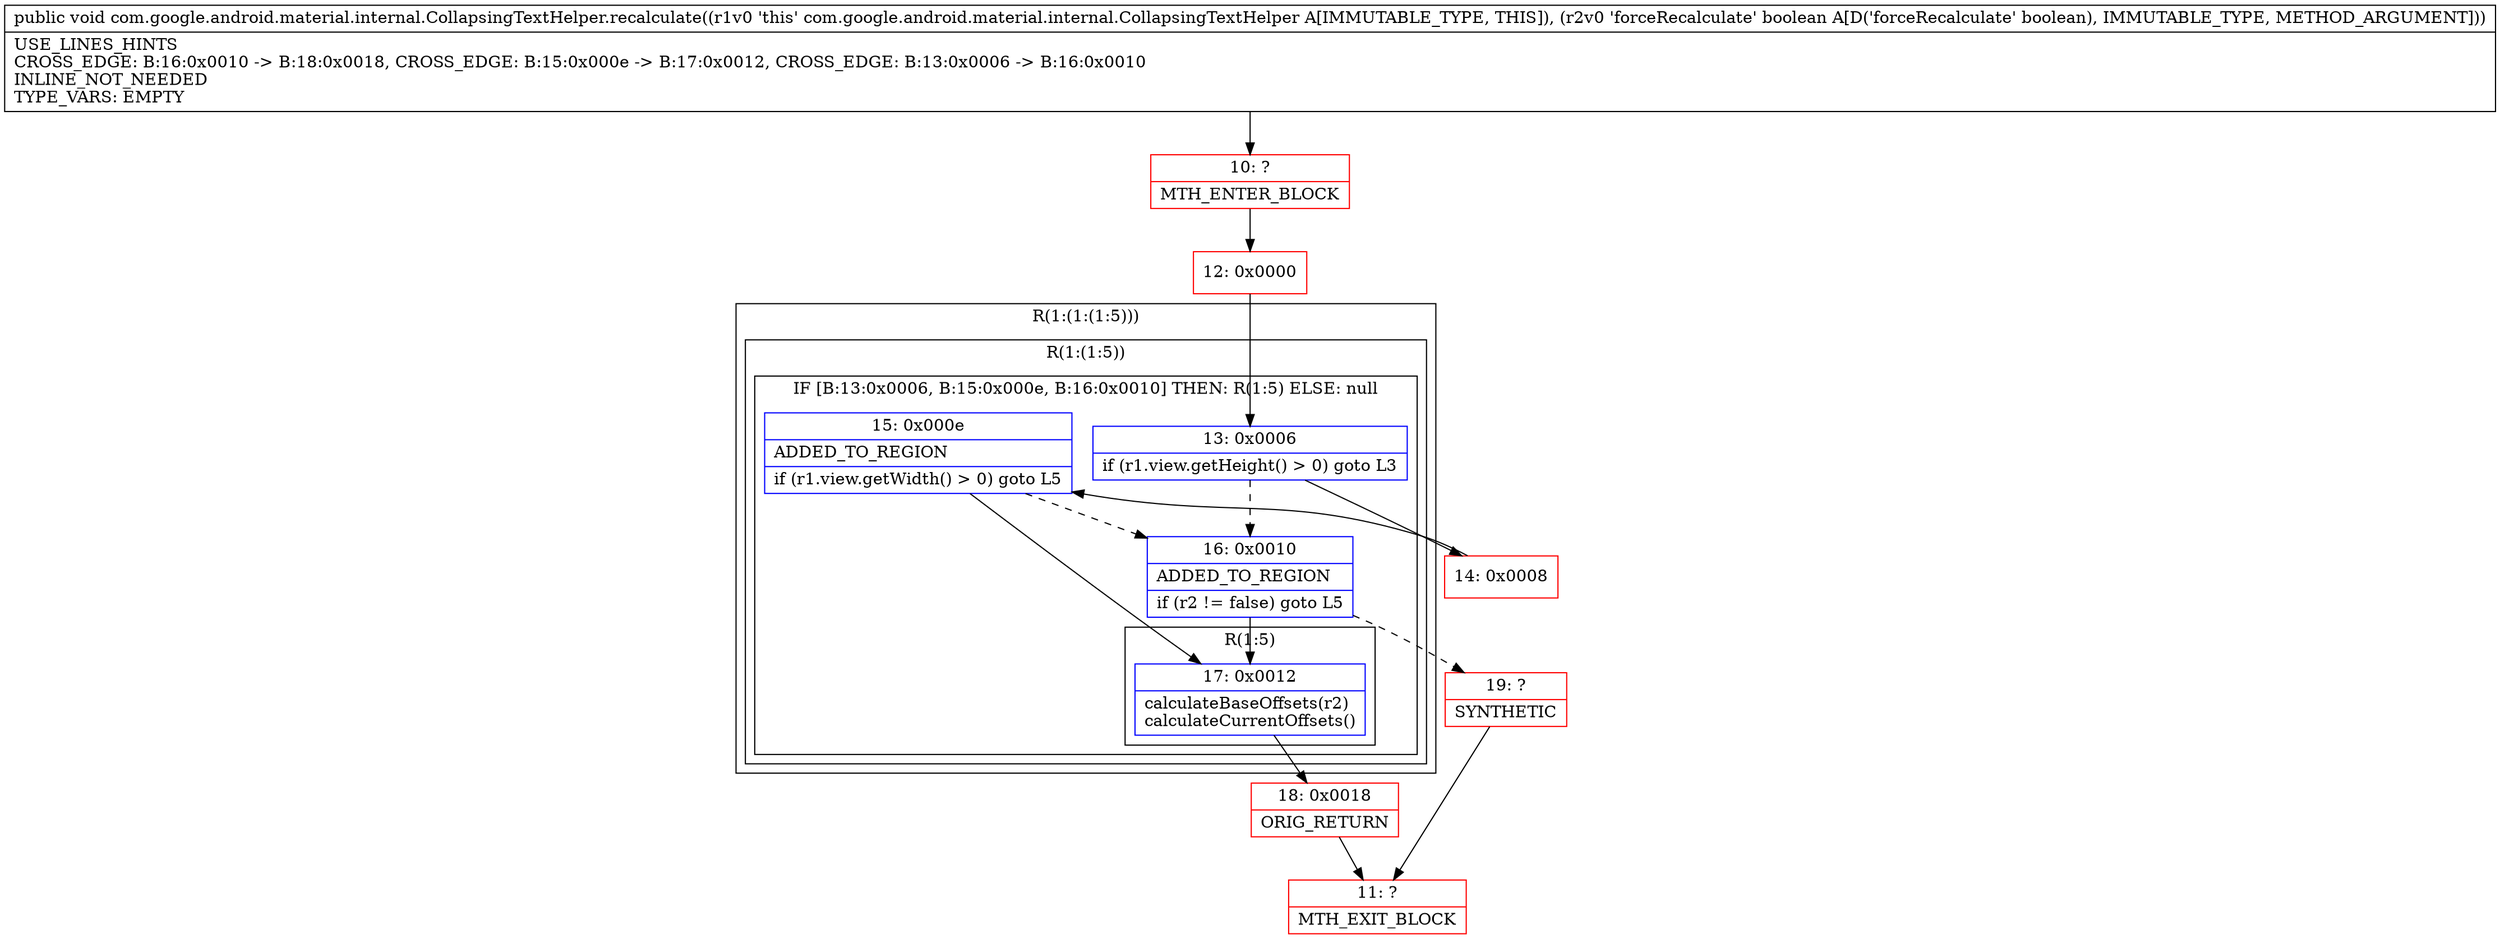 digraph "CFG forcom.google.android.material.internal.CollapsingTextHelper.recalculate(Z)V" {
subgraph cluster_Region_1522432162 {
label = "R(1:(1:(1:5)))";
node [shape=record,color=blue];
subgraph cluster_Region_1253566349 {
label = "R(1:(1:5))";
node [shape=record,color=blue];
subgraph cluster_IfRegion_1700043529 {
label = "IF [B:13:0x0006, B:15:0x000e, B:16:0x0010] THEN: R(1:5) ELSE: null";
node [shape=record,color=blue];
Node_13 [shape=record,label="{13\:\ 0x0006|if (r1.view.getHeight() \> 0) goto L3\l}"];
Node_15 [shape=record,label="{15\:\ 0x000e|ADDED_TO_REGION\l|if (r1.view.getWidth() \> 0) goto L5\l}"];
Node_16 [shape=record,label="{16\:\ 0x0010|ADDED_TO_REGION\l|if (r2 != false) goto L5\l}"];
subgraph cluster_Region_1430132780 {
label = "R(1:5)";
node [shape=record,color=blue];
Node_17 [shape=record,label="{17\:\ 0x0012|calculateBaseOffsets(r2)\lcalculateCurrentOffsets()\l}"];
}
}
}
}
Node_10 [shape=record,color=red,label="{10\:\ ?|MTH_ENTER_BLOCK\l}"];
Node_12 [shape=record,color=red,label="{12\:\ 0x0000}"];
Node_14 [shape=record,color=red,label="{14\:\ 0x0008}"];
Node_18 [shape=record,color=red,label="{18\:\ 0x0018|ORIG_RETURN\l}"];
Node_11 [shape=record,color=red,label="{11\:\ ?|MTH_EXIT_BLOCK\l}"];
Node_19 [shape=record,color=red,label="{19\:\ ?|SYNTHETIC\l}"];
MethodNode[shape=record,label="{public void com.google.android.material.internal.CollapsingTextHelper.recalculate((r1v0 'this' com.google.android.material.internal.CollapsingTextHelper A[IMMUTABLE_TYPE, THIS]), (r2v0 'forceRecalculate' boolean A[D('forceRecalculate' boolean), IMMUTABLE_TYPE, METHOD_ARGUMENT]))  | USE_LINES_HINTS\lCROSS_EDGE: B:16:0x0010 \-\> B:18:0x0018, CROSS_EDGE: B:15:0x000e \-\> B:17:0x0012, CROSS_EDGE: B:13:0x0006 \-\> B:16:0x0010\lINLINE_NOT_NEEDED\lTYPE_VARS: EMPTY\l}"];
MethodNode -> Node_10;Node_13 -> Node_14;
Node_13 -> Node_16[style=dashed];
Node_15 -> Node_16[style=dashed];
Node_15 -> Node_17;
Node_16 -> Node_17;
Node_16 -> Node_19[style=dashed];
Node_17 -> Node_18;
Node_10 -> Node_12;
Node_12 -> Node_13;
Node_14 -> Node_15;
Node_18 -> Node_11;
Node_19 -> Node_11;
}

